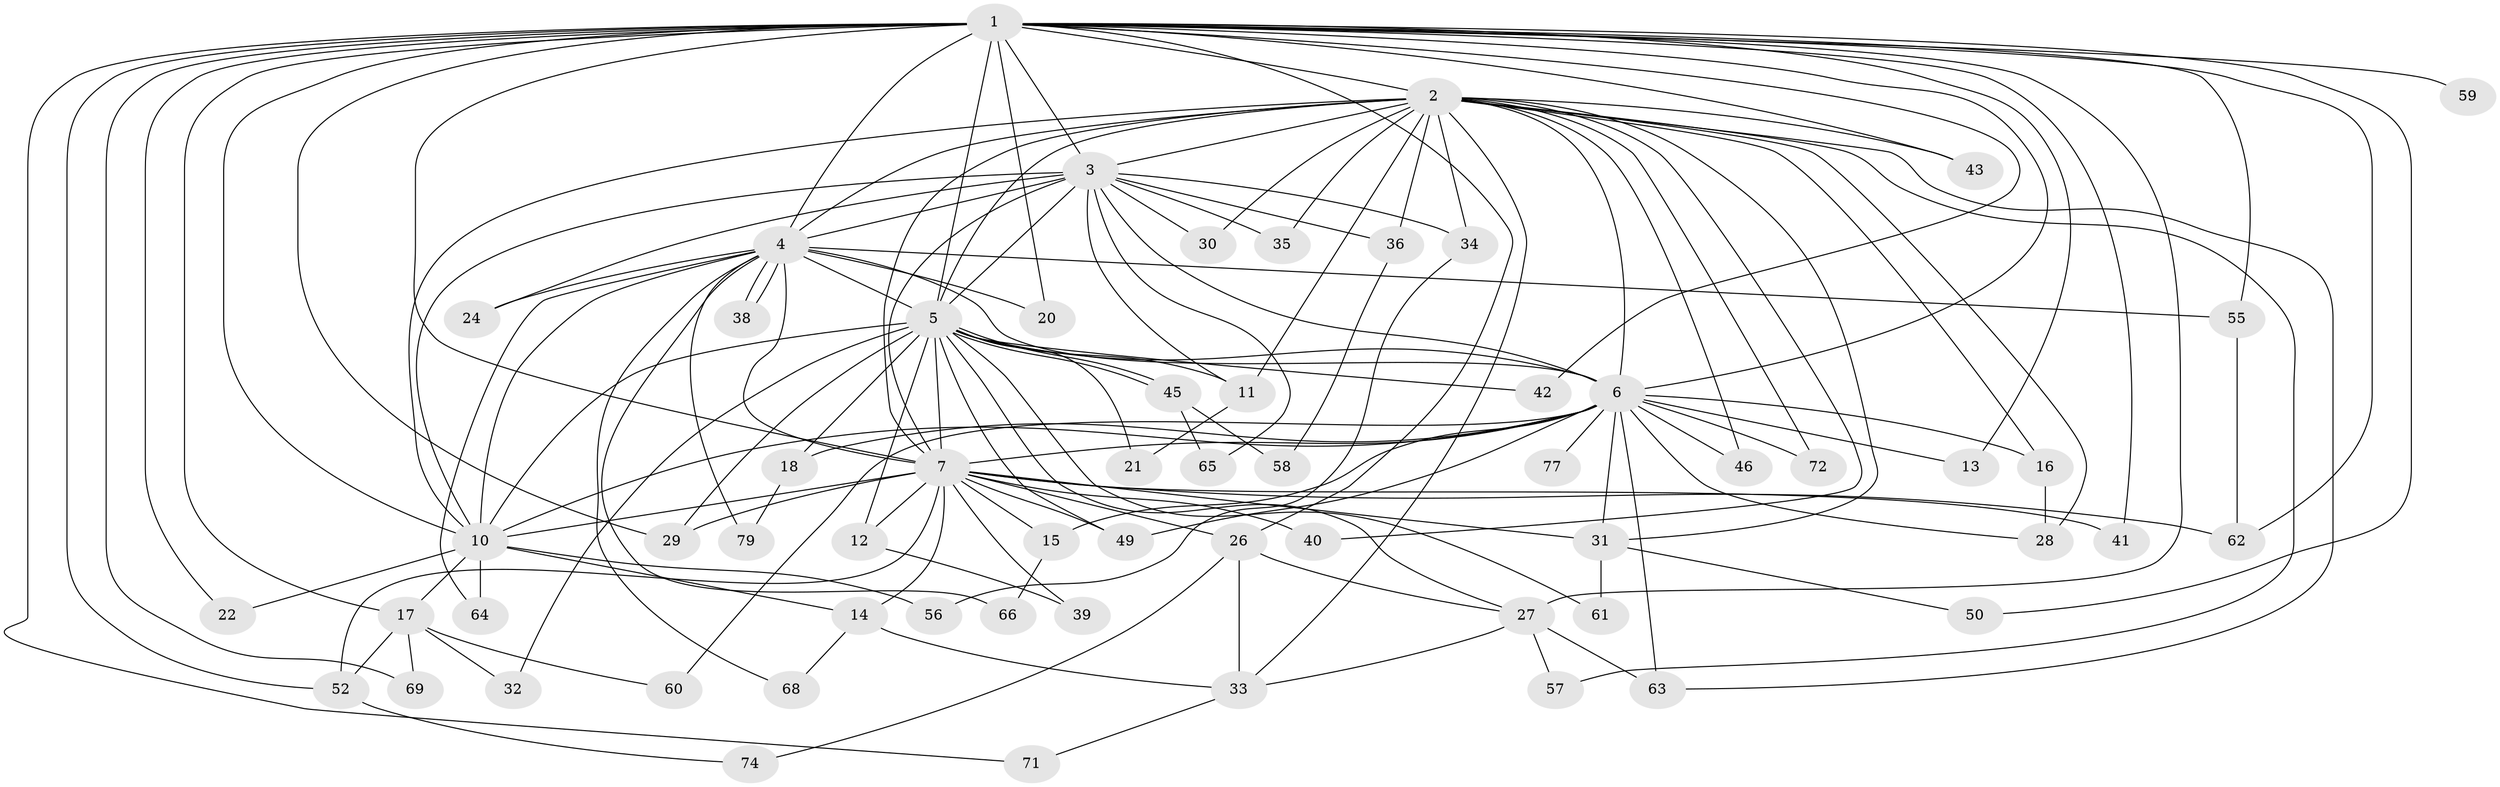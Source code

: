 // Generated by graph-tools (version 1.1) at 2025/51/02/27/25 19:51:47]
// undirected, 61 vertices, 143 edges
graph export_dot {
graph [start="1"]
  node [color=gray90,style=filled];
  1 [super="+9"];
  2 [super="+19"];
  3 [super="+25"];
  4 [super="+54"];
  5 [super="+8"];
  6 [super="+23"];
  7 [super="+78"];
  10 [super="+47"];
  11 [super="+37"];
  12;
  13;
  14 [super="+75"];
  15;
  16;
  17 [super="+73"];
  18 [super="+70"];
  20;
  21;
  22;
  24;
  26 [super="+48"];
  27;
  28 [super="+80"];
  29 [super="+44"];
  30;
  31 [super="+51"];
  32;
  33 [super="+53"];
  34;
  35;
  36;
  38;
  39;
  40;
  41;
  42;
  43;
  45;
  46;
  49;
  50;
  52 [super="+76"];
  55;
  56;
  57;
  58;
  59;
  60;
  61;
  62 [super="+67"];
  63 [super="+81"];
  64;
  65;
  66;
  68;
  69;
  71;
  72;
  74;
  77;
  79;
  1 -- 2 [weight=2];
  1 -- 3 [weight=3];
  1 -- 4 [weight=2];
  1 -- 5 [weight=4];
  1 -- 6 [weight=2];
  1 -- 7 [weight=2];
  1 -- 10 [weight=2];
  1 -- 13;
  1 -- 22;
  1 -- 26;
  1 -- 27;
  1 -- 41;
  1 -- 43;
  1 -- 55;
  1 -- 71;
  1 -- 69;
  1 -- 42;
  1 -- 17 [weight=2];
  1 -- 50;
  1 -- 20;
  1 -- 59;
  1 -- 29;
  1 -- 62;
  1 -- 52;
  2 -- 3;
  2 -- 4;
  2 -- 5 [weight=2];
  2 -- 6 [weight=2];
  2 -- 7 [weight=2];
  2 -- 10;
  2 -- 11;
  2 -- 16;
  2 -- 30;
  2 -- 31;
  2 -- 34;
  2 -- 35;
  2 -- 36;
  2 -- 40;
  2 -- 43;
  2 -- 46;
  2 -- 57;
  2 -- 63;
  2 -- 72;
  2 -- 33;
  2 -- 28;
  3 -- 4 [weight=2];
  3 -- 5 [weight=2];
  3 -- 6;
  3 -- 7;
  3 -- 10;
  3 -- 11;
  3 -- 24;
  3 -- 30;
  3 -- 34;
  3 -- 35;
  3 -- 36;
  3 -- 65;
  4 -- 5 [weight=2];
  4 -- 6;
  4 -- 7;
  4 -- 10;
  4 -- 20;
  4 -- 24;
  4 -- 38;
  4 -- 38;
  4 -- 64;
  4 -- 66;
  4 -- 68;
  4 -- 55;
  4 -- 79;
  5 -- 6 [weight=2];
  5 -- 7 [weight=2];
  5 -- 10 [weight=2];
  5 -- 18 [weight=2];
  5 -- 21;
  5 -- 27;
  5 -- 29;
  5 -- 42;
  5 -- 45;
  5 -- 45;
  5 -- 49;
  5 -- 61;
  5 -- 32;
  5 -- 12;
  5 -- 11;
  6 -- 7;
  6 -- 10 [weight=2];
  6 -- 13;
  6 -- 15;
  6 -- 16;
  6 -- 18;
  6 -- 28;
  6 -- 46;
  6 -- 49;
  6 -- 60;
  6 -- 63;
  6 -- 72;
  6 -- 77 [weight=2];
  6 -- 31;
  7 -- 10;
  7 -- 12;
  7 -- 14;
  7 -- 15;
  7 -- 26;
  7 -- 31;
  7 -- 39;
  7 -- 40;
  7 -- 41;
  7 -- 52;
  7 -- 29;
  7 -- 49;
  7 -- 62;
  10 -- 14;
  10 -- 17;
  10 -- 22;
  10 -- 56;
  10 -- 64;
  11 -- 21;
  12 -- 39;
  14 -- 68;
  14 -- 33;
  15 -- 66;
  16 -- 28;
  17 -- 32;
  17 -- 52;
  17 -- 60;
  17 -- 69;
  18 -- 79;
  26 -- 33;
  26 -- 27;
  26 -- 74;
  27 -- 33;
  27 -- 57;
  27 -- 63;
  31 -- 50;
  31 -- 61;
  33 -- 71;
  34 -- 56;
  36 -- 58;
  45 -- 58;
  45 -- 65;
  52 -- 74;
  55 -- 62;
}
